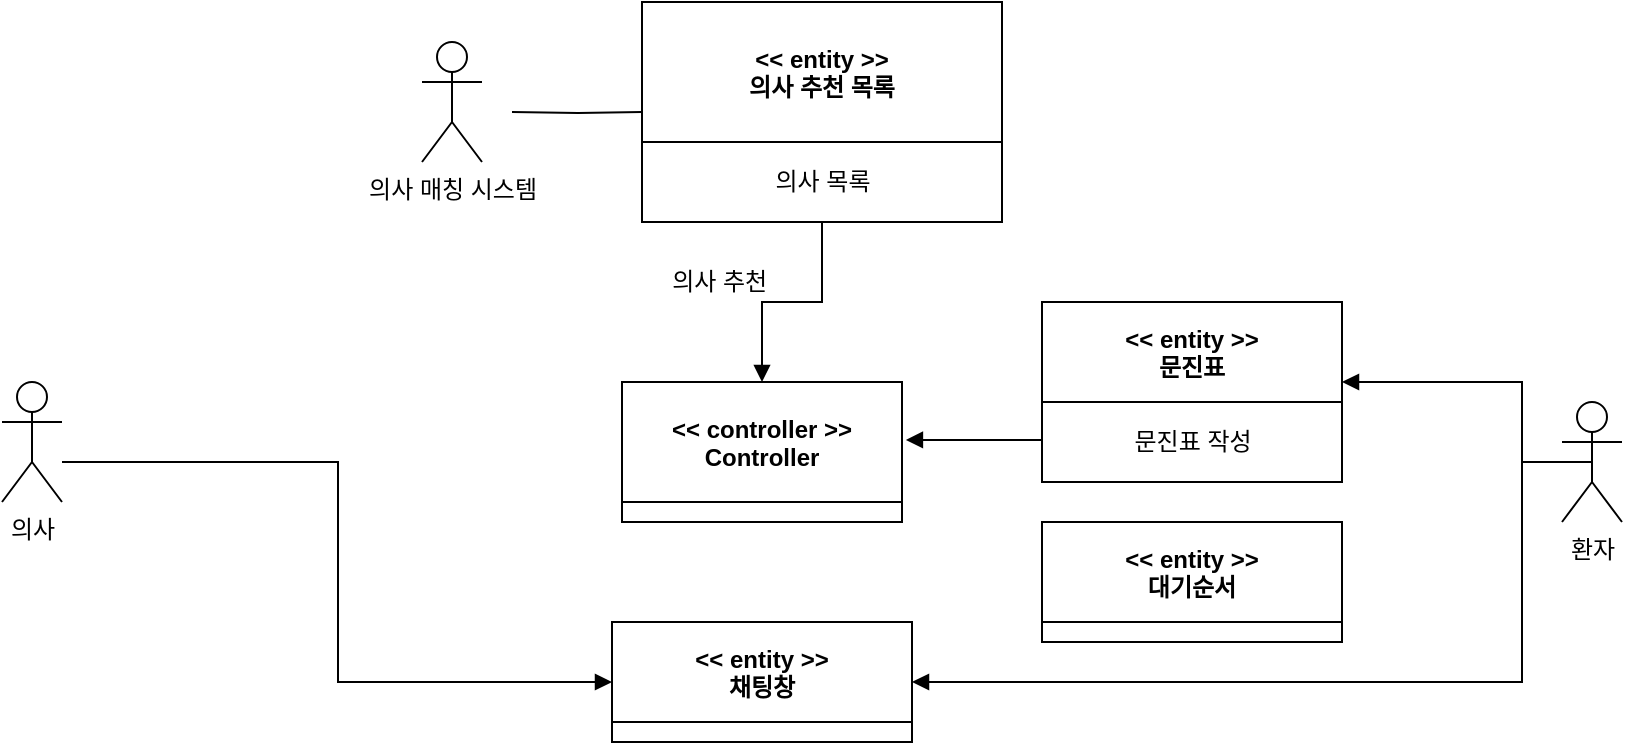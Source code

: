 <mxfile version="14.6.6" type="github">
  <diagram id="COMjNyVUd5fdEqpG4wd7" name="Page-1">
    <mxGraphModel dx="946" dy="544" grid="1" gridSize="10" guides="1" tooltips="1" connect="1" arrows="1" fold="1" page="1" pageScale="1" pageWidth="1100" pageHeight="850" math="0" shadow="0">
      <root>
        <mxCell id="0" />
        <mxCell id="1" parent="0" />
        <mxCell id="Dtp3rhjISmE1_UI2CVRm-33" style="edgeStyle=orthogonalEdgeStyle;rounded=0;orthogonalLoop=1;jettySize=auto;html=1;entryX=0;entryY=0.5;entryDx=0;entryDy=0;endArrow=block;endFill=1;" edge="1" parent="1" source="Dtp3rhjISmE1_UI2CVRm-1" target="Dtp3rhjISmE1_UI2CVRm-31">
          <mxGeometry relative="1" as="geometry">
            <Array as="points">
              <mxPoint x="288" y="280" />
              <mxPoint x="288" y="390" />
            </Array>
          </mxGeometry>
        </mxCell>
        <mxCell id="Dtp3rhjISmE1_UI2CVRm-1" value="의사" style="shape=umlActor;verticalLabelPosition=bottom;verticalAlign=top;html=1;outlineConnect=0;" vertex="1" parent="1">
          <mxGeometry x="120" y="240" width="30" height="60" as="geometry" />
        </mxCell>
        <mxCell id="Dtp3rhjISmE1_UI2CVRm-19" value="" style="edgeStyle=orthogonalEdgeStyle;rounded=0;orthogonalLoop=1;jettySize=auto;html=1;endArrow=none;endFill=0;entryX=0;entryY=0.5;entryDx=0;entryDy=0;" edge="1" parent="1" target="Dtp3rhjISmE1_UI2CVRm-14">
          <mxGeometry relative="1" as="geometry">
            <mxPoint x="375" y="105" as="sourcePoint" />
            <mxPoint x="390" y="80" as="targetPoint" />
          </mxGeometry>
        </mxCell>
        <mxCell id="Dtp3rhjISmE1_UI2CVRm-2" value="의사 매칭 시스템" style="shape=umlActor;verticalLabelPosition=bottom;verticalAlign=top;html=1;outlineConnect=0;" vertex="1" parent="1">
          <mxGeometry x="330" y="70" width="30" height="60" as="geometry" />
        </mxCell>
        <mxCell id="Dtp3rhjISmE1_UI2CVRm-27" style="edgeStyle=orthogonalEdgeStyle;rounded=0;orthogonalLoop=1;jettySize=auto;html=1;exitX=0.5;exitY=0.5;exitDx=0;exitDy=0;exitPerimeter=0;endArrow=block;endFill=1;" edge="1" parent="1" source="Dtp3rhjISmE1_UI2CVRm-3">
          <mxGeometry relative="1" as="geometry">
            <mxPoint x="790" y="240" as="targetPoint" />
            <Array as="points">
              <mxPoint x="880" y="280" />
              <mxPoint x="880" y="240" />
            </Array>
          </mxGeometry>
        </mxCell>
        <mxCell id="Dtp3rhjISmE1_UI2CVRm-34" style="edgeStyle=orthogonalEdgeStyle;rounded=0;orthogonalLoop=1;jettySize=auto;html=1;endArrow=block;endFill=1;entryX=1;entryY=0.5;entryDx=0;entryDy=0;" edge="1" parent="1" source="Dtp3rhjISmE1_UI2CVRm-3" target="Dtp3rhjISmE1_UI2CVRm-31">
          <mxGeometry relative="1" as="geometry">
            <mxPoint x="570" y="410" as="targetPoint" />
            <Array as="points">
              <mxPoint x="880" y="280" />
              <mxPoint x="880" y="390" />
            </Array>
          </mxGeometry>
        </mxCell>
        <mxCell id="Dtp3rhjISmE1_UI2CVRm-3" value="환자" style="shape=umlActor;verticalLabelPosition=bottom;verticalAlign=top;html=1;outlineConnect=0;" vertex="1" parent="1">
          <mxGeometry x="900" y="250" width="30" height="60" as="geometry" />
        </mxCell>
        <mxCell id="Dtp3rhjISmE1_UI2CVRm-11" value="&lt;&lt; controller &gt;&gt;&#xa;Controller" style="swimlane;startSize=60;" vertex="1" parent="1">
          <mxGeometry x="430" y="240" width="140" height="70" as="geometry" />
        </mxCell>
        <mxCell id="Dtp3rhjISmE1_UI2CVRm-21" style="edgeStyle=orthogonalEdgeStyle;rounded=0;orthogonalLoop=1;jettySize=auto;html=1;entryX=0.5;entryY=0;entryDx=0;entryDy=0;endArrow=block;endFill=1;" edge="1" parent="1" source="Dtp3rhjISmE1_UI2CVRm-14" target="Dtp3rhjISmE1_UI2CVRm-11">
          <mxGeometry relative="1" as="geometry" />
        </mxCell>
        <mxCell id="Dtp3rhjISmE1_UI2CVRm-14" value="&lt;&lt; entity &gt;&gt;&#xa;의사 추천 목록" style="swimlane;startSize=70;" vertex="1" parent="1">
          <mxGeometry x="440" y="50" width="180" height="110" as="geometry" />
        </mxCell>
        <mxCell id="Dtp3rhjISmE1_UI2CVRm-15" value="의사 목록" style="text;html=1;align=center;verticalAlign=middle;resizable=0;points=[];autosize=1;strokeColor=none;" vertex="1" parent="Dtp3rhjISmE1_UI2CVRm-14">
          <mxGeometry x="60" y="80" width="60" height="20" as="geometry" />
        </mxCell>
        <mxCell id="Dtp3rhjISmE1_UI2CVRm-22" value="의사 추천&amp;nbsp;" style="text;html=1;align=center;verticalAlign=middle;resizable=0;points=[];autosize=1;strokeColor=none;" vertex="1" parent="1">
          <mxGeometry x="450" y="180" width="60" height="20" as="geometry" />
        </mxCell>
        <mxCell id="Dtp3rhjISmE1_UI2CVRm-32" style="edgeStyle=orthogonalEdgeStyle;rounded=0;orthogonalLoop=1;jettySize=auto;html=1;endArrow=block;endFill=1;entryX=1.014;entryY=0.414;entryDx=0;entryDy=0;entryPerimeter=0;" edge="1" parent="1" source="Dtp3rhjISmE1_UI2CVRm-23" target="Dtp3rhjISmE1_UI2CVRm-11">
          <mxGeometry relative="1" as="geometry">
            <mxPoint x="680" y="90" as="targetPoint" />
            <Array as="points">
              <mxPoint x="610" y="269" />
              <mxPoint x="610" y="269" />
            </Array>
          </mxGeometry>
        </mxCell>
        <mxCell id="Dtp3rhjISmE1_UI2CVRm-23" value="&lt;&lt; entity &gt;&gt;&#xa;문진표" style="swimlane;startSize=50;" vertex="1" parent="1">
          <mxGeometry x="640" y="200" width="150" height="90" as="geometry" />
        </mxCell>
        <mxCell id="Dtp3rhjISmE1_UI2CVRm-25" value="문진표 작성" style="text;html=1;align=center;verticalAlign=middle;resizable=0;points=[];autosize=1;strokeColor=none;" vertex="1" parent="Dtp3rhjISmE1_UI2CVRm-23">
          <mxGeometry x="40" y="60" width="70" height="20" as="geometry" />
        </mxCell>
        <mxCell id="Dtp3rhjISmE1_UI2CVRm-29" value="&lt;&lt; entity &gt;&gt;&#xa;대기순서" style="swimlane;startSize=50;" vertex="1" parent="1">
          <mxGeometry x="640" y="310" width="150" height="60" as="geometry" />
        </mxCell>
        <mxCell id="Dtp3rhjISmE1_UI2CVRm-31" value="&lt;&lt; entity &gt;&gt;&#xa;채팅창" style="swimlane;startSize=50;" vertex="1" parent="1">
          <mxGeometry x="425" y="360" width="150" height="60" as="geometry" />
        </mxCell>
      </root>
    </mxGraphModel>
  </diagram>
</mxfile>
